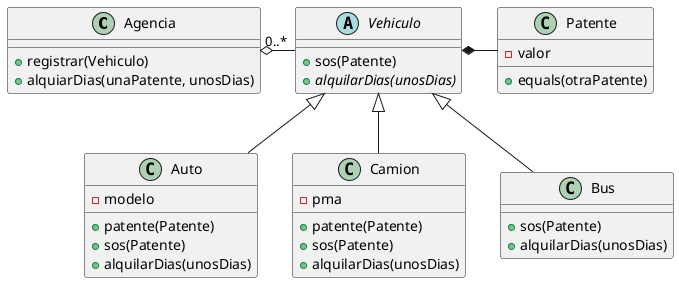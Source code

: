 @startuml

class Agencia {

        + registrar(Vehiculo)
        + alquiarDias(unaPatente, unosDias)
}

abstract class  Vehiculo {
        + sos(Patente)
        + {abstract} alquilarDias(unosDias)
}

class Auto {
        - modelo

        + patente(Patente)
        + sos(Patente)
        + alquilarDias(unosDias)
}

class Camion {
        - pma

        + patente(Patente)
        + sos(Patente)
        + alquilarDias(unosDias)
}

class Bus {
        + sos(Patente)
        + alquilarDias(unosDias)
}

class Patente {
        - valor

        + equals(otraPatente)
}

Vehiculo *- Patente

Agencia o- "0..*" Vehiculo

Vehiculo <|-- Auto
Vehiculo <|-- Camion
Vehiculo <|-- Bus
@enduml
